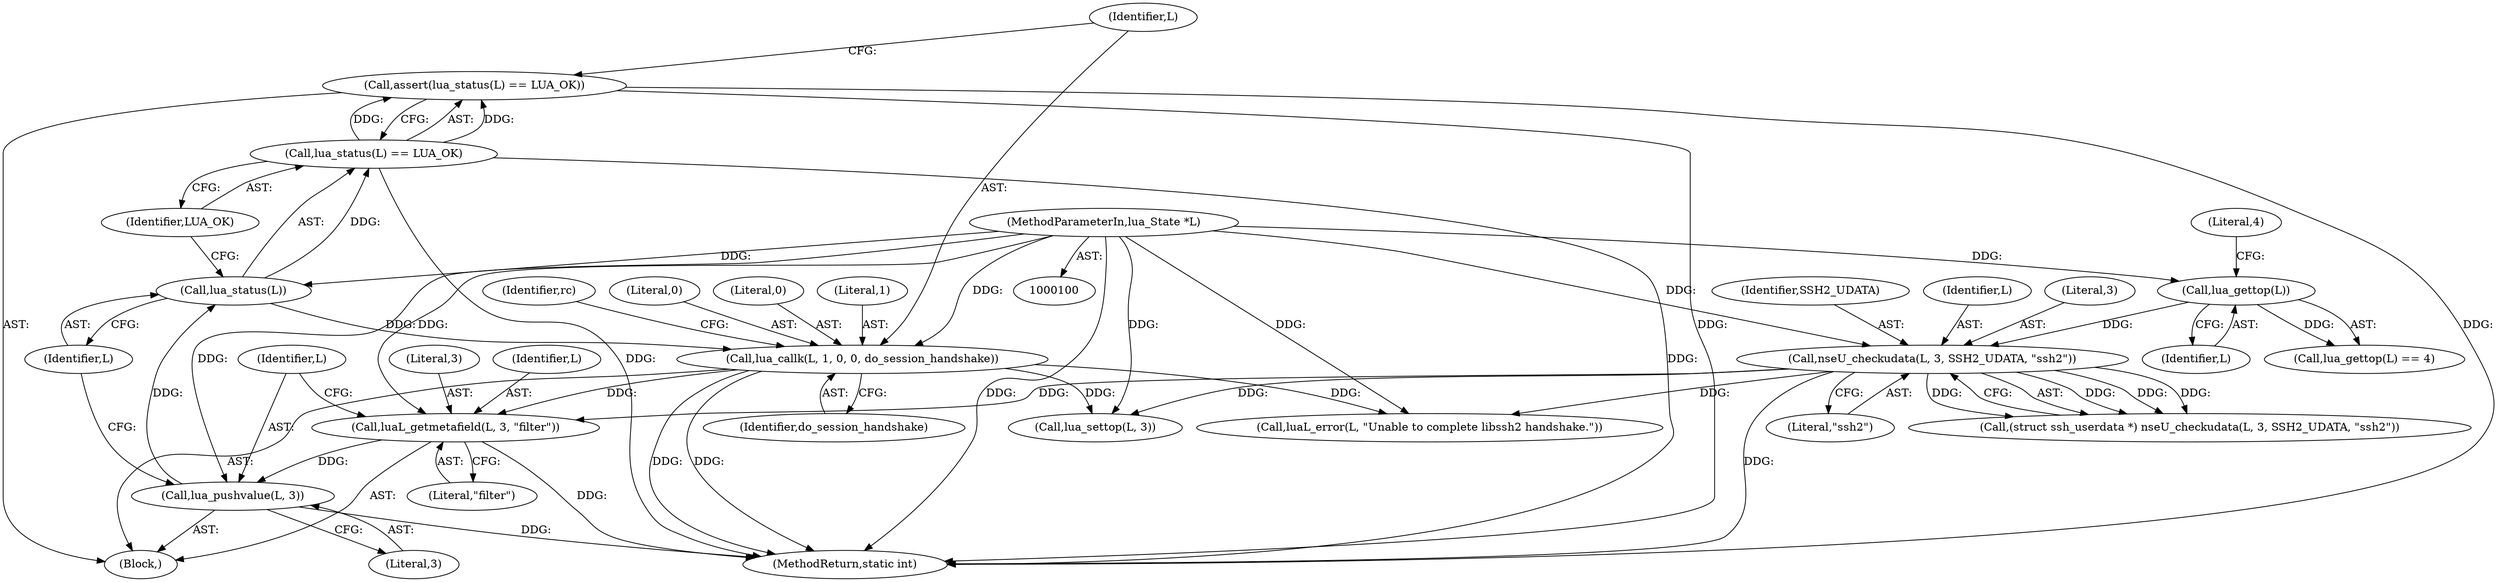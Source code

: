 digraph "0_nmap_350bbe0597d37ad67abe5fef8fba984707b4e9ad@API" {
"1000146" [label="(Call,assert(lua_status(L) == LUA_OK))"];
"1000147" [label="(Call,lua_status(L) == LUA_OK)"];
"1000148" [label="(Call,lua_status(L))"];
"1000143" [label="(Call,lua_pushvalue(L, 3))"];
"1000139" [label="(Call,luaL_getmetafield(L, 3, \"filter\"))"];
"1000151" [label="(Call,lua_callk(L, 1, 0, 0, do_session_handshake))"];
"1000101" [label="(MethodParameterIn,lua_State *L)"];
"1000119" [label="(Call,nseU_checkudata(L, 3, SSH2_UDATA, \"ssh2\"))"];
"1000112" [label="(Call,lua_gettop(L))"];
"1000142" [label="(Literal,\"filter\")"];
"1000111" [label="(Call,lua_gettop(L) == 4)"];
"1000117" [label="(Call,(struct ssh_userdata *) nseU_checkudata(L, 3, SSH2_UDATA, \"ssh2\"))"];
"1000138" [label="(Block,)"];
"1000145" [label="(Literal,3)"];
"1000101" [label="(MethodParameterIn,lua_State *L)"];
"1000170" [label="(Call,luaL_error(L, \"Unable to complete libssh2 handshake.\"))"];
"1000151" [label="(Call,lua_callk(L, 1, 0, 0, do_session_handshake))"];
"1000114" [label="(Literal,4)"];
"1000120" [label="(Identifier,L)"];
"1000144" [label="(Identifier,L)"];
"1000127" [label="(Identifier,rc)"];
"1000119" [label="(Call,nseU_checkudata(L, 3, SSH2_UDATA, \"ssh2\"))"];
"1000178" [label="(MethodReturn,static int)"];
"1000141" [label="(Literal,3)"];
"1000113" [label="(Identifier,L)"];
"1000173" [label="(Call,lua_settop(L, 3))"];
"1000123" [label="(Literal,\"ssh2\")"];
"1000147" [label="(Call,lua_status(L) == LUA_OK)"];
"1000156" [label="(Identifier,do_session_handshake)"];
"1000152" [label="(Identifier,L)"];
"1000150" [label="(Identifier,LUA_OK)"];
"1000112" [label="(Call,lua_gettop(L))"];
"1000149" [label="(Identifier,L)"];
"1000148" [label="(Call,lua_status(L))"];
"1000139" [label="(Call,luaL_getmetafield(L, 3, \"filter\"))"];
"1000155" [label="(Literal,0)"];
"1000154" [label="(Literal,0)"];
"1000143" [label="(Call,lua_pushvalue(L, 3))"];
"1000121" [label="(Literal,3)"];
"1000122" [label="(Identifier,SSH2_UDATA)"];
"1000146" [label="(Call,assert(lua_status(L) == LUA_OK))"];
"1000153" [label="(Literal,1)"];
"1000140" [label="(Identifier,L)"];
"1000146" -> "1000138"  [label="AST: "];
"1000146" -> "1000147"  [label="CFG: "];
"1000147" -> "1000146"  [label="AST: "];
"1000152" -> "1000146"  [label="CFG: "];
"1000146" -> "1000178"  [label="DDG: "];
"1000146" -> "1000178"  [label="DDG: "];
"1000147" -> "1000146"  [label="DDG: "];
"1000147" -> "1000146"  [label="DDG: "];
"1000147" -> "1000150"  [label="CFG: "];
"1000148" -> "1000147"  [label="AST: "];
"1000150" -> "1000147"  [label="AST: "];
"1000147" -> "1000178"  [label="DDG: "];
"1000147" -> "1000178"  [label="DDG: "];
"1000148" -> "1000147"  [label="DDG: "];
"1000148" -> "1000149"  [label="CFG: "];
"1000149" -> "1000148"  [label="AST: "];
"1000150" -> "1000148"  [label="CFG: "];
"1000143" -> "1000148"  [label="DDG: "];
"1000101" -> "1000148"  [label="DDG: "];
"1000148" -> "1000151"  [label="DDG: "];
"1000143" -> "1000138"  [label="AST: "];
"1000143" -> "1000145"  [label="CFG: "];
"1000144" -> "1000143"  [label="AST: "];
"1000145" -> "1000143"  [label="AST: "];
"1000149" -> "1000143"  [label="CFG: "];
"1000143" -> "1000178"  [label="DDG: "];
"1000139" -> "1000143"  [label="DDG: "];
"1000101" -> "1000143"  [label="DDG: "];
"1000139" -> "1000138"  [label="AST: "];
"1000139" -> "1000142"  [label="CFG: "];
"1000140" -> "1000139"  [label="AST: "];
"1000141" -> "1000139"  [label="AST: "];
"1000142" -> "1000139"  [label="AST: "];
"1000144" -> "1000139"  [label="CFG: "];
"1000139" -> "1000178"  [label="DDG: "];
"1000151" -> "1000139"  [label="DDG: "];
"1000119" -> "1000139"  [label="DDG: "];
"1000101" -> "1000139"  [label="DDG: "];
"1000151" -> "1000138"  [label="AST: "];
"1000151" -> "1000156"  [label="CFG: "];
"1000152" -> "1000151"  [label="AST: "];
"1000153" -> "1000151"  [label="AST: "];
"1000154" -> "1000151"  [label="AST: "];
"1000155" -> "1000151"  [label="AST: "];
"1000156" -> "1000151"  [label="AST: "];
"1000127" -> "1000151"  [label="CFG: "];
"1000151" -> "1000178"  [label="DDG: "];
"1000151" -> "1000178"  [label="DDG: "];
"1000101" -> "1000151"  [label="DDG: "];
"1000151" -> "1000170"  [label="DDG: "];
"1000151" -> "1000173"  [label="DDG: "];
"1000101" -> "1000100"  [label="AST: "];
"1000101" -> "1000178"  [label="DDG: "];
"1000101" -> "1000112"  [label="DDG: "];
"1000101" -> "1000119"  [label="DDG: "];
"1000101" -> "1000170"  [label="DDG: "];
"1000101" -> "1000173"  [label="DDG: "];
"1000119" -> "1000117"  [label="AST: "];
"1000119" -> "1000123"  [label="CFG: "];
"1000120" -> "1000119"  [label="AST: "];
"1000121" -> "1000119"  [label="AST: "];
"1000122" -> "1000119"  [label="AST: "];
"1000123" -> "1000119"  [label="AST: "];
"1000117" -> "1000119"  [label="CFG: "];
"1000119" -> "1000178"  [label="DDG: "];
"1000119" -> "1000117"  [label="DDG: "];
"1000119" -> "1000117"  [label="DDG: "];
"1000119" -> "1000117"  [label="DDG: "];
"1000119" -> "1000117"  [label="DDG: "];
"1000112" -> "1000119"  [label="DDG: "];
"1000119" -> "1000170"  [label="DDG: "];
"1000119" -> "1000173"  [label="DDG: "];
"1000112" -> "1000111"  [label="AST: "];
"1000112" -> "1000113"  [label="CFG: "];
"1000113" -> "1000112"  [label="AST: "];
"1000114" -> "1000112"  [label="CFG: "];
"1000112" -> "1000111"  [label="DDG: "];
}
